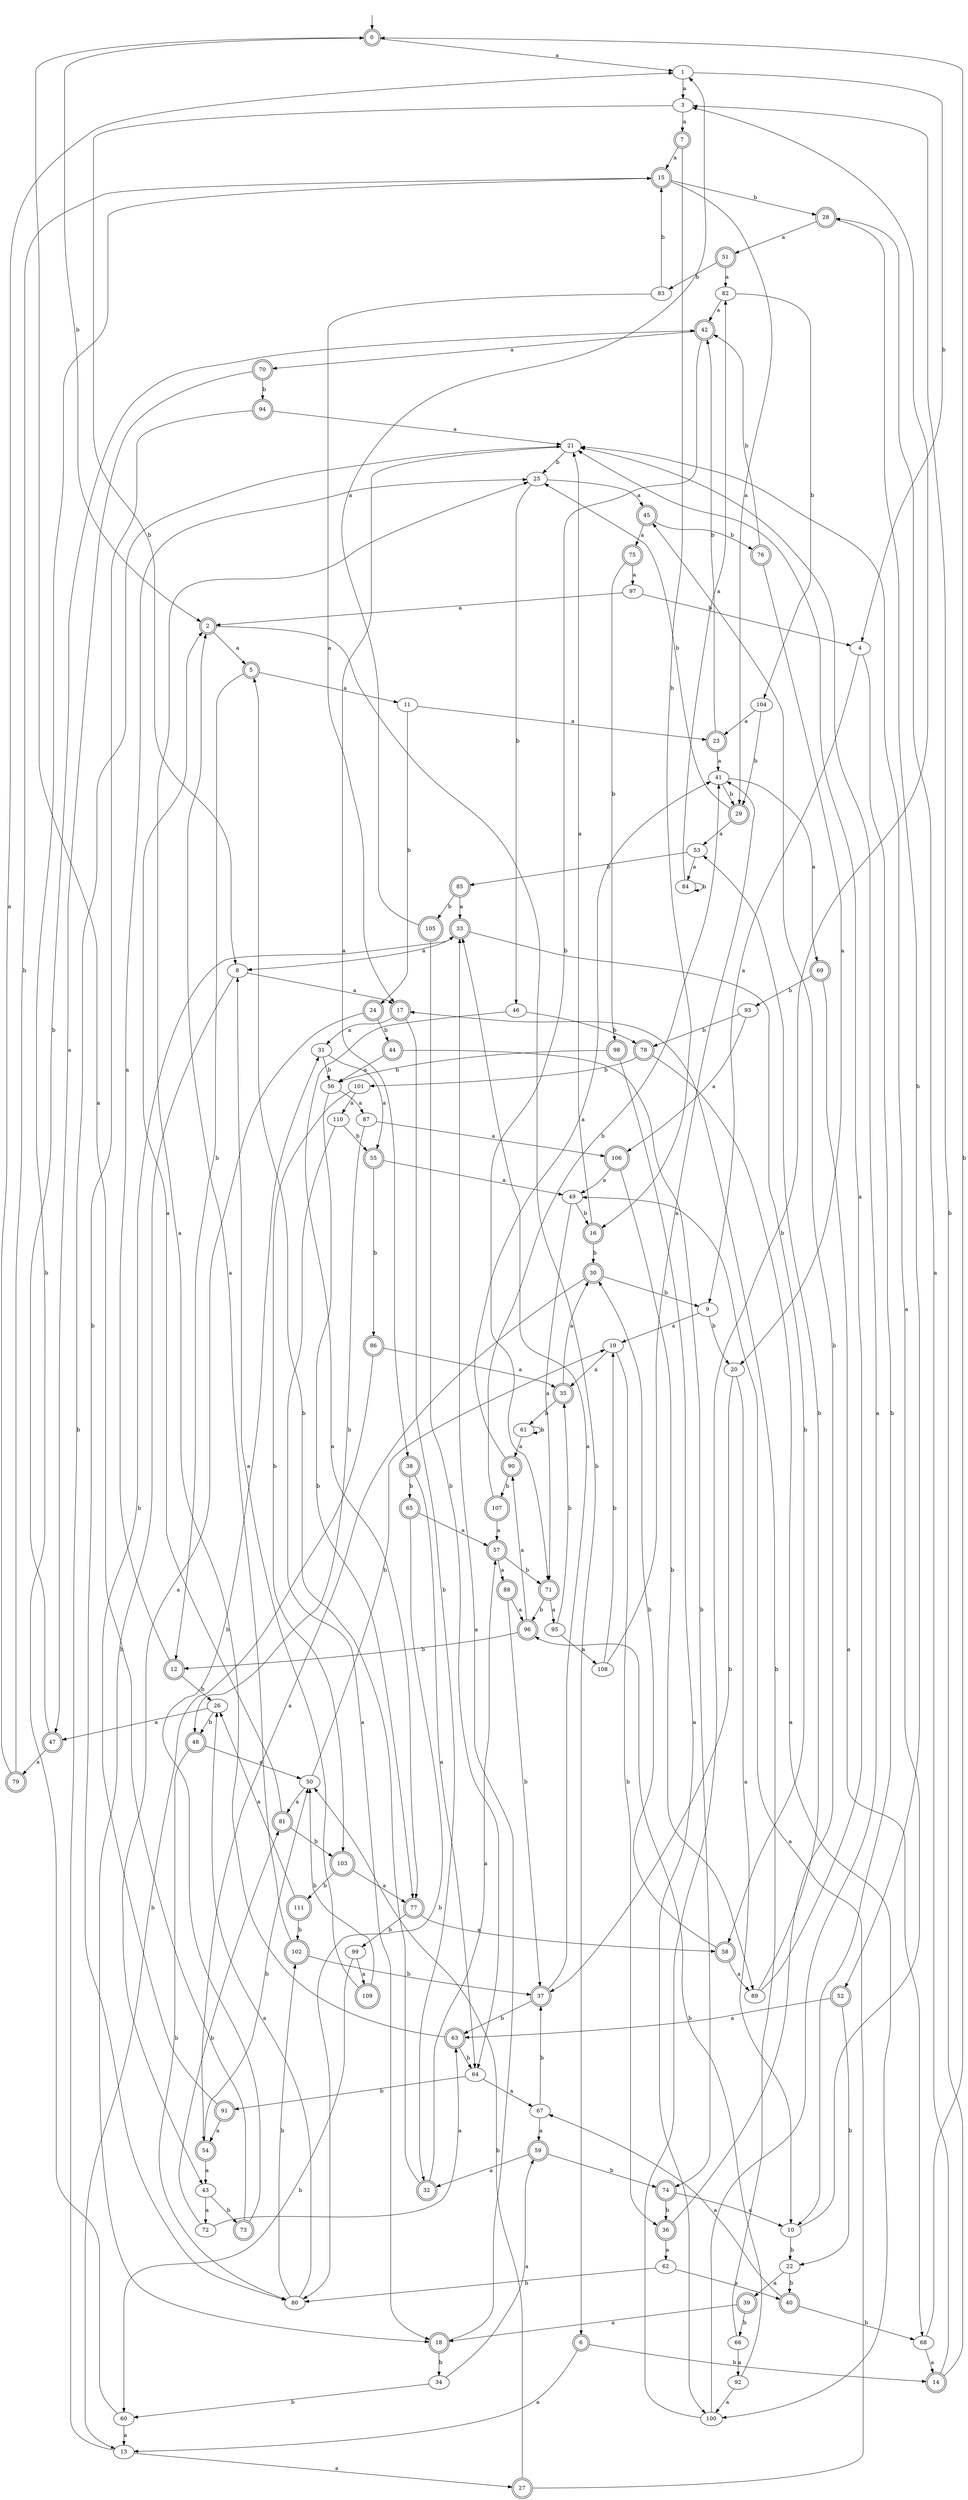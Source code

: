 digraph RandomDFA {
  __start0 [label="", shape=none];
  __start0 -> 0 [label=""];
  0 [shape=circle] [shape=doublecircle]
  0 -> 1 [label="a"]
  0 -> 2 [label="b"]
  1
  1 -> 3 [label="a"]
  1 -> 4 [label="b"]
  2 [shape=doublecircle]
  2 -> 5 [label="a"]
  2 -> 6 [label="b"]
  3
  3 -> 7 [label="a"]
  3 -> 8 [label="b"]
  4
  4 -> 9 [label="a"]
  4 -> 10 [label="b"]
  5 [shape=doublecircle]
  5 -> 11 [label="a"]
  5 -> 12 [label="b"]
  6 [shape=doublecircle]
  6 -> 13 [label="a"]
  6 -> 14 [label="b"]
  7 [shape=doublecircle]
  7 -> 15 [label="a"]
  7 -> 16 [label="b"]
  8
  8 -> 17 [label="a"]
  8 -> 18 [label="b"]
  9
  9 -> 19 [label="a"]
  9 -> 20 [label="b"]
  10
  10 -> 21 [label="a"]
  10 -> 22 [label="b"]
  11
  11 -> 23 [label="a"]
  11 -> 24 [label="b"]
  12 [shape=doublecircle]
  12 -> 25 [label="a"]
  12 -> 26 [label="b"]
  13
  13 -> 27 [label="a"]
  13 -> 21 [label="b"]
  14 [shape=doublecircle]
  14 -> 28 [label="a"]
  14 -> 3 [label="b"]
  15 [shape=doublecircle]
  15 -> 29 [label="a"]
  15 -> 28 [label="b"]
  16 [shape=doublecircle]
  16 -> 21 [label="a"]
  16 -> 30 [label="b"]
  17 [shape=doublecircle]
  17 -> 31 [label="a"]
  17 -> 32 [label="b"]
  18 [shape=doublecircle]
  18 -> 33 [label="a"]
  18 -> 34 [label="b"]
  19
  19 -> 35 [label="a"]
  19 -> 36 [label="b"]
  20
  20 -> 10 [label="a"]
  20 -> 37 [label="b"]
  21
  21 -> 38 [label="a"]
  21 -> 25 [label="b"]
  22
  22 -> 39 [label="a"]
  22 -> 40 [label="b"]
  23 [shape=doublecircle]
  23 -> 41 [label="a"]
  23 -> 42 [label="b"]
  24 [shape=doublecircle]
  24 -> 43 [label="a"]
  24 -> 44 [label="b"]
  25
  25 -> 45 [label="a"]
  25 -> 46 [label="b"]
  26
  26 -> 47 [label="a"]
  26 -> 48 [label="b"]
  27 [shape=doublecircle]
  27 -> 49 [label="a"]
  27 -> 50 [label="b"]
  28 [shape=doublecircle]
  28 -> 51 [label="a"]
  28 -> 52 [label="b"]
  29 [shape=doublecircle]
  29 -> 53 [label="a"]
  29 -> 25 [label="b"]
  30 [shape=doublecircle]
  30 -> 54 [label="a"]
  30 -> 9 [label="b"]
  31
  31 -> 55 [label="a"]
  31 -> 56 [label="b"]
  32 [shape=doublecircle]
  32 -> 57 [label="a"]
  32 -> 5 [label="b"]
  33 [shape=doublecircle]
  33 -> 8 [label="a"]
  33 -> 58 [label="b"]
  34
  34 -> 59 [label="a"]
  34 -> 60 [label="b"]
  35 [shape=doublecircle]
  35 -> 30 [label="a"]
  35 -> 61 [label="b"]
  36 [shape=doublecircle]
  36 -> 62 [label="a"]
  36 -> 45 [label="b"]
  37 [shape=doublecircle]
  37 -> 33 [label="a"]
  37 -> 63 [label="b"]
  38 [shape=doublecircle]
  38 -> 64 [label="a"]
  38 -> 65 [label="b"]
  39 [shape=doublecircle]
  39 -> 18 [label="a"]
  39 -> 66 [label="b"]
  40 [shape=doublecircle]
  40 -> 67 [label="a"]
  40 -> 68 [label="b"]
  41
  41 -> 69 [label="a"]
  41 -> 29 [label="b"]
  42 [shape=doublecircle]
  42 -> 70 [label="a"]
  42 -> 71 [label="b"]
  43
  43 -> 72 [label="a"]
  43 -> 73 [label="b"]
  44 [shape=doublecircle]
  44 -> 56 [label="a"]
  44 -> 74 [label="b"]
  45 [shape=doublecircle]
  45 -> 75 [label="a"]
  45 -> 76 [label="b"]
  46
  46 -> 77 [label="a"]
  46 -> 78 [label="b"]
  47 [shape=doublecircle]
  47 -> 79 [label="a"]
  47 -> 42 [label="b"]
  48 [shape=doublecircle]
  48 -> 50 [label="a"]
  48 -> 80 [label="b"]
  49
  49 -> 71 [label="a"]
  49 -> 16 [label="b"]
  50
  50 -> 81 [label="a"]
  50 -> 19 [label="b"]
  51 [shape=doublecircle]
  51 -> 82 [label="a"]
  51 -> 83 [label="b"]
  52 [shape=doublecircle]
  52 -> 63 [label="a"]
  52 -> 22 [label="b"]
  53
  53 -> 84 [label="a"]
  53 -> 85 [label="b"]
  54 [shape=doublecircle]
  54 -> 43 [label="a"]
  54 -> 50 [label="b"]
  55 [shape=doublecircle]
  55 -> 49 [label="a"]
  55 -> 86 [label="b"]
  56
  56 -> 87 [label="a"]
  56 -> 77 [label="b"]
  57 [shape=doublecircle]
  57 -> 88 [label="a"]
  57 -> 71 [label="b"]
  58 [shape=doublecircle]
  58 -> 89 [label="a"]
  58 -> 30 [label="b"]
  59 [shape=doublecircle]
  59 -> 32 [label="a"]
  59 -> 74 [label="b"]
  60
  60 -> 13 [label="a"]
  60 -> 15 [label="b"]
  61
  61 -> 90 [label="a"]
  61 -> 61 [label="b"]
  62
  62 -> 40 [label="a"]
  62 -> 80 [label="b"]
  63 [shape=doublecircle]
  63 -> 25 [label="a"]
  63 -> 64 [label="b"]
  64
  64 -> 67 [label="a"]
  64 -> 91 [label="b"]
  65 [shape=doublecircle]
  65 -> 57 [label="a"]
  65 -> 80 [label="b"]
  66
  66 -> 92 [label="a"]
  66 -> 17 [label="b"]
  67
  67 -> 59 [label="a"]
  67 -> 37 [label="b"]
  68
  68 -> 14 [label="a"]
  68 -> 0 [label="b"]
  69 [shape=doublecircle]
  69 -> 68 [label="a"]
  69 -> 93 [label="b"]
  70 [shape=doublecircle]
  70 -> 47 [label="a"]
  70 -> 94 [label="b"]
  71 [shape=doublecircle]
  71 -> 95 [label="a"]
  71 -> 96 [label="b"]
  72
  72 -> 63 [label="a"]
  72 -> 81 [label="b"]
  73 [shape=doublecircle]
  73 -> 0 [label="a"]
  73 -> 31 [label="b"]
  74 [shape=doublecircle]
  74 -> 10 [label="a"]
  74 -> 36 [label="b"]
  75 [shape=doublecircle]
  75 -> 97 [label="a"]
  75 -> 98 [label="b"]
  76 [shape=doublecircle]
  76 -> 20 [label="a"]
  76 -> 42 [label="b"]
  77 [shape=doublecircle]
  77 -> 58 [label="a"]
  77 -> 99 [label="b"]
  78 [shape=doublecircle]
  78 -> 100 [label="a"]
  78 -> 101 [label="b"]
  79 [shape=doublecircle]
  79 -> 1 [label="a"]
  79 -> 15 [label="b"]
  80
  80 -> 26 [label="a"]
  80 -> 102 [label="b"]
  81 [shape=doublecircle]
  81 -> 2 [label="a"]
  81 -> 103 [label="b"]
  82
  82 -> 42 [label="a"]
  82 -> 104 [label="b"]
  83
  83 -> 17 [label="a"]
  83 -> 15 [label="b"]
  84
  84 -> 82 [label="a"]
  84 -> 84 [label="b"]
  85 [shape=doublecircle]
  85 -> 33 [label="a"]
  85 -> 105 [label="b"]
  86 [shape=doublecircle]
  86 -> 35 [label="a"]
  86 -> 13 [label="b"]
  87
  87 -> 106 [label="a"]
  87 -> 48 [label="b"]
  88 [shape=doublecircle]
  88 -> 96 [label="a"]
  88 -> 37 [label="b"]
  89
  89 -> 21 [label="a"]
  89 -> 53 [label="b"]
  90 [shape=doublecircle]
  90 -> 41 [label="a"]
  90 -> 107 [label="b"]
  91 [shape=doublecircle]
  91 -> 54 [label="a"]
  91 -> 33 [label="b"]
  92
  92 -> 100 [label="a"]
  92 -> 96 [label="b"]
  93
  93 -> 106 [label="a"]
  93 -> 78 [label="b"]
  94 [shape=doublecircle]
  94 -> 21 [label="a"]
  94 -> 80 [label="b"]
  95
  95 -> 108 [label="a"]
  95 -> 35 [label="b"]
  96 [shape=doublecircle]
  96 -> 90 [label="a"]
  96 -> 12 [label="b"]
  97
  97 -> 2 [label="a"]
  97 -> 4 [label="b"]
  98 [shape=doublecircle]
  98 -> 100 [label="a"]
  98 -> 56 [label="b"]
  99
  99 -> 109 [label="a"]
  99 -> 60 [label="b"]
  100
  100 -> 21 [label="a"]
  100 -> 3 [label="b"]
  101
  101 -> 110 [label="a"]
  101 -> 103 [label="b"]
  102 [shape=doublecircle]
  102 -> 2 [label="a"]
  102 -> 37 [label="b"]
  103 [shape=doublecircle]
  103 -> 77 [label="a"]
  103 -> 111 [label="b"]
  104
  104 -> 23 [label="a"]
  104 -> 29 [label="b"]
  105 [shape=doublecircle]
  105 -> 1 [label="a"]
  105 -> 64 [label="b"]
  106 [shape=doublecircle]
  106 -> 49 [label="a"]
  106 -> 89 [label="b"]
  107 [shape=doublecircle]
  107 -> 57 [label="a"]
  107 -> 41 [label="b"]
  108
  108 -> 41 [label="a"]
  108 -> 19 [label="b"]
  109 [shape=doublecircle]
  109 -> 8 [label="a"]
  109 -> 50 [label="b"]
  110
  110 -> 18 [label="a"]
  110 -> 55 [label="b"]
  111 [shape=doublecircle]
  111 -> 26 [label="a"]
  111 -> 102 [label="b"]
}
